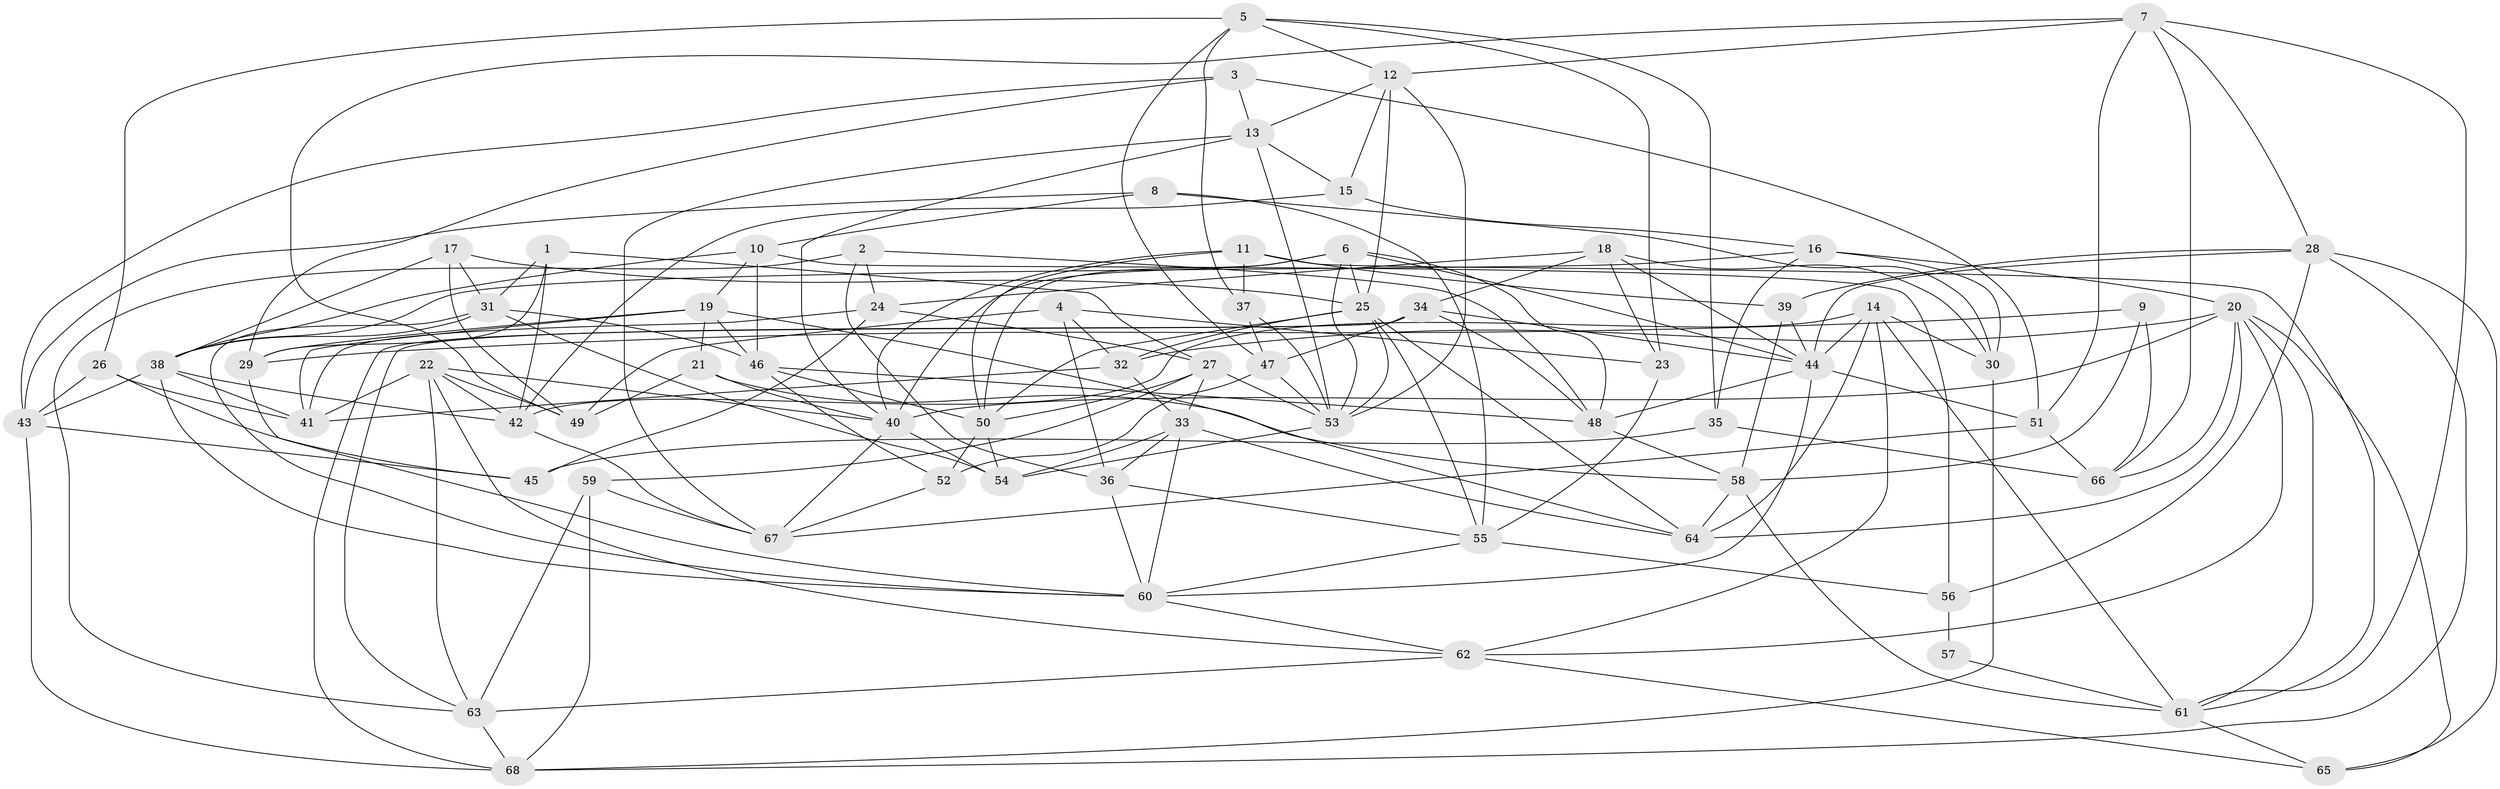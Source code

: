 // original degree distribution, {4: 1.0}
// Generated by graph-tools (version 1.1) at 2025/02/03/09/25 03:02:55]
// undirected, 68 vertices, 184 edges
graph export_dot {
graph [start="1"]
  node [color=gray90,style=filled];
  1;
  2;
  3;
  4;
  5;
  6;
  7;
  8;
  9;
  10;
  11;
  12;
  13;
  14;
  15;
  16;
  17;
  18;
  19;
  20;
  21;
  22;
  23;
  24;
  25;
  26;
  27;
  28;
  29;
  30;
  31;
  32;
  33;
  34;
  35;
  36;
  37;
  38;
  39;
  40;
  41;
  42;
  43;
  44;
  45;
  46;
  47;
  48;
  49;
  50;
  51;
  52;
  53;
  54;
  55;
  56;
  57;
  58;
  59;
  60;
  61;
  62;
  63;
  64;
  65;
  66;
  67;
  68;
  1 -- 27 [weight=1.0];
  1 -- 29 [weight=1.0];
  1 -- 31 [weight=1.0];
  1 -- 42 [weight=1.0];
  2 -- 24 [weight=1.0];
  2 -- 36 [weight=1.0];
  2 -- 48 [weight=1.0];
  2 -- 63 [weight=1.0];
  3 -- 13 [weight=1.0];
  3 -- 29 [weight=1.0];
  3 -- 43 [weight=1.0];
  3 -- 51 [weight=1.0];
  4 -- 23 [weight=1.0];
  4 -- 32 [weight=1.0];
  4 -- 36 [weight=2.0];
  4 -- 49 [weight=2.0];
  5 -- 12 [weight=1.0];
  5 -- 23 [weight=1.0];
  5 -- 26 [weight=1.0];
  5 -- 35 [weight=1.0];
  5 -- 37 [weight=1.0];
  5 -- 47 [weight=1.0];
  6 -- 25 [weight=1.0];
  6 -- 40 [weight=1.0];
  6 -- 44 [weight=1.0];
  6 -- 48 [weight=1.0];
  6 -- 50 [weight=1.0];
  6 -- 53 [weight=1.0];
  7 -- 12 [weight=1.0];
  7 -- 28 [weight=1.0];
  7 -- 49 [weight=1.0];
  7 -- 51 [weight=1.0];
  7 -- 61 [weight=1.0];
  7 -- 66 [weight=1.0];
  8 -- 10 [weight=1.0];
  8 -- 30 [weight=1.0];
  8 -- 43 [weight=1.0];
  8 -- 55 [weight=1.0];
  9 -- 29 [weight=2.0];
  9 -- 58 [weight=1.0];
  9 -- 66 [weight=1.0];
  10 -- 19 [weight=1.0];
  10 -- 38 [weight=1.0];
  10 -- 46 [weight=1.0];
  10 -- 56 [weight=2.0];
  11 -- 37 [weight=1.0];
  11 -- 39 [weight=1.0];
  11 -- 40 [weight=1.0];
  11 -- 50 [weight=2.0];
  11 -- 61 [weight=1.0];
  12 -- 13 [weight=1.0];
  12 -- 15 [weight=1.0];
  12 -- 25 [weight=1.0];
  12 -- 53 [weight=1.0];
  13 -- 15 [weight=1.0];
  13 -- 40 [weight=1.0];
  13 -- 53 [weight=1.0];
  13 -- 67 [weight=1.0];
  14 -- 30 [weight=1.0];
  14 -- 42 [weight=1.0];
  14 -- 44 [weight=1.0];
  14 -- 61 [weight=1.0];
  14 -- 62 [weight=1.0];
  14 -- 64 [weight=1.0];
  15 -- 16 [weight=1.0];
  15 -- 42 [weight=1.0];
  16 -- 20 [weight=2.0];
  16 -- 30 [weight=1.0];
  16 -- 35 [weight=1.0];
  16 -- 38 [weight=1.0];
  17 -- 25 [weight=1.0];
  17 -- 31 [weight=1.0];
  17 -- 38 [weight=1.0];
  17 -- 49 [weight=1.0];
  18 -- 23 [weight=1.0];
  18 -- 24 [weight=1.0];
  18 -- 30 [weight=2.0];
  18 -- 34 [weight=1.0];
  18 -- 44 [weight=1.0];
  19 -- 21 [weight=1.0];
  19 -- 29 [weight=1.0];
  19 -- 41 [weight=1.0];
  19 -- 46 [weight=1.0];
  19 -- 64 [weight=1.0];
  20 -- 32 [weight=2.0];
  20 -- 40 [weight=1.0];
  20 -- 61 [weight=1.0];
  20 -- 62 [weight=1.0];
  20 -- 64 [weight=1.0];
  20 -- 65 [weight=1.0];
  20 -- 66 [weight=1.0];
  21 -- 40 [weight=1.0];
  21 -- 49 [weight=1.0];
  21 -- 58 [weight=1.0];
  22 -- 40 [weight=1.0];
  22 -- 41 [weight=1.0];
  22 -- 42 [weight=1.0];
  22 -- 49 [weight=1.0];
  22 -- 62 [weight=1.0];
  22 -- 63 [weight=1.0];
  23 -- 55 [weight=1.0];
  24 -- 27 [weight=1.0];
  24 -- 41 [weight=1.0];
  24 -- 45 [weight=2.0];
  25 -- 32 [weight=1.0];
  25 -- 50 [weight=1.0];
  25 -- 53 [weight=1.0];
  25 -- 55 [weight=1.0];
  25 -- 64 [weight=1.0];
  26 -- 41 [weight=1.0];
  26 -- 43 [weight=1.0];
  26 -- 45 [weight=1.0];
  27 -- 33 [weight=1.0];
  27 -- 50 [weight=1.0];
  27 -- 53 [weight=1.0];
  27 -- 59 [weight=1.0];
  28 -- 39 [weight=1.0];
  28 -- 44 [weight=1.0];
  28 -- 56 [weight=1.0];
  28 -- 65 [weight=1.0];
  28 -- 68 [weight=1.0];
  29 -- 60 [weight=1.0];
  30 -- 68 [weight=1.0];
  31 -- 38 [weight=1.0];
  31 -- 46 [weight=1.0];
  31 -- 54 [weight=1.0];
  31 -- 60 [weight=1.0];
  32 -- 33 [weight=1.0];
  32 -- 41 [weight=1.0];
  33 -- 36 [weight=1.0];
  33 -- 54 [weight=1.0];
  33 -- 60 [weight=1.0];
  33 -- 64 [weight=1.0];
  34 -- 44 [weight=1.0];
  34 -- 47 [weight=1.0];
  34 -- 48 [weight=1.0];
  34 -- 63 [weight=1.0];
  34 -- 68 [weight=1.0];
  35 -- 45 [weight=2.0];
  35 -- 66 [weight=2.0];
  36 -- 55 [weight=1.0];
  36 -- 60 [weight=1.0];
  37 -- 47 [weight=1.0];
  37 -- 53 [weight=1.0];
  38 -- 41 [weight=1.0];
  38 -- 42 [weight=1.0];
  38 -- 43 [weight=1.0];
  38 -- 60 [weight=1.0];
  39 -- 44 [weight=1.0];
  39 -- 58 [weight=1.0];
  40 -- 54 [weight=1.0];
  40 -- 67 [weight=1.0];
  42 -- 67 [weight=1.0];
  43 -- 45 [weight=1.0];
  43 -- 68 [weight=1.0];
  44 -- 48 [weight=1.0];
  44 -- 51 [weight=2.0];
  44 -- 60 [weight=1.0];
  46 -- 48 [weight=1.0];
  46 -- 50 [weight=1.0];
  46 -- 52 [weight=1.0];
  47 -- 52 [weight=2.0];
  47 -- 53 [weight=1.0];
  48 -- 58 [weight=1.0];
  50 -- 52 [weight=2.0];
  50 -- 54 [weight=2.0];
  51 -- 66 [weight=1.0];
  51 -- 67 [weight=1.0];
  52 -- 67 [weight=1.0];
  53 -- 54 [weight=1.0];
  55 -- 56 [weight=1.0];
  55 -- 60 [weight=1.0];
  56 -- 57 [weight=2.0];
  57 -- 61 [weight=2.0];
  58 -- 61 [weight=1.0];
  58 -- 64 [weight=1.0];
  59 -- 63 [weight=1.0];
  59 -- 67 [weight=1.0];
  59 -- 68 [weight=1.0];
  60 -- 62 [weight=1.0];
  61 -- 65 [weight=1.0];
  62 -- 63 [weight=1.0];
  62 -- 65 [weight=1.0];
  63 -- 68 [weight=1.0];
}
